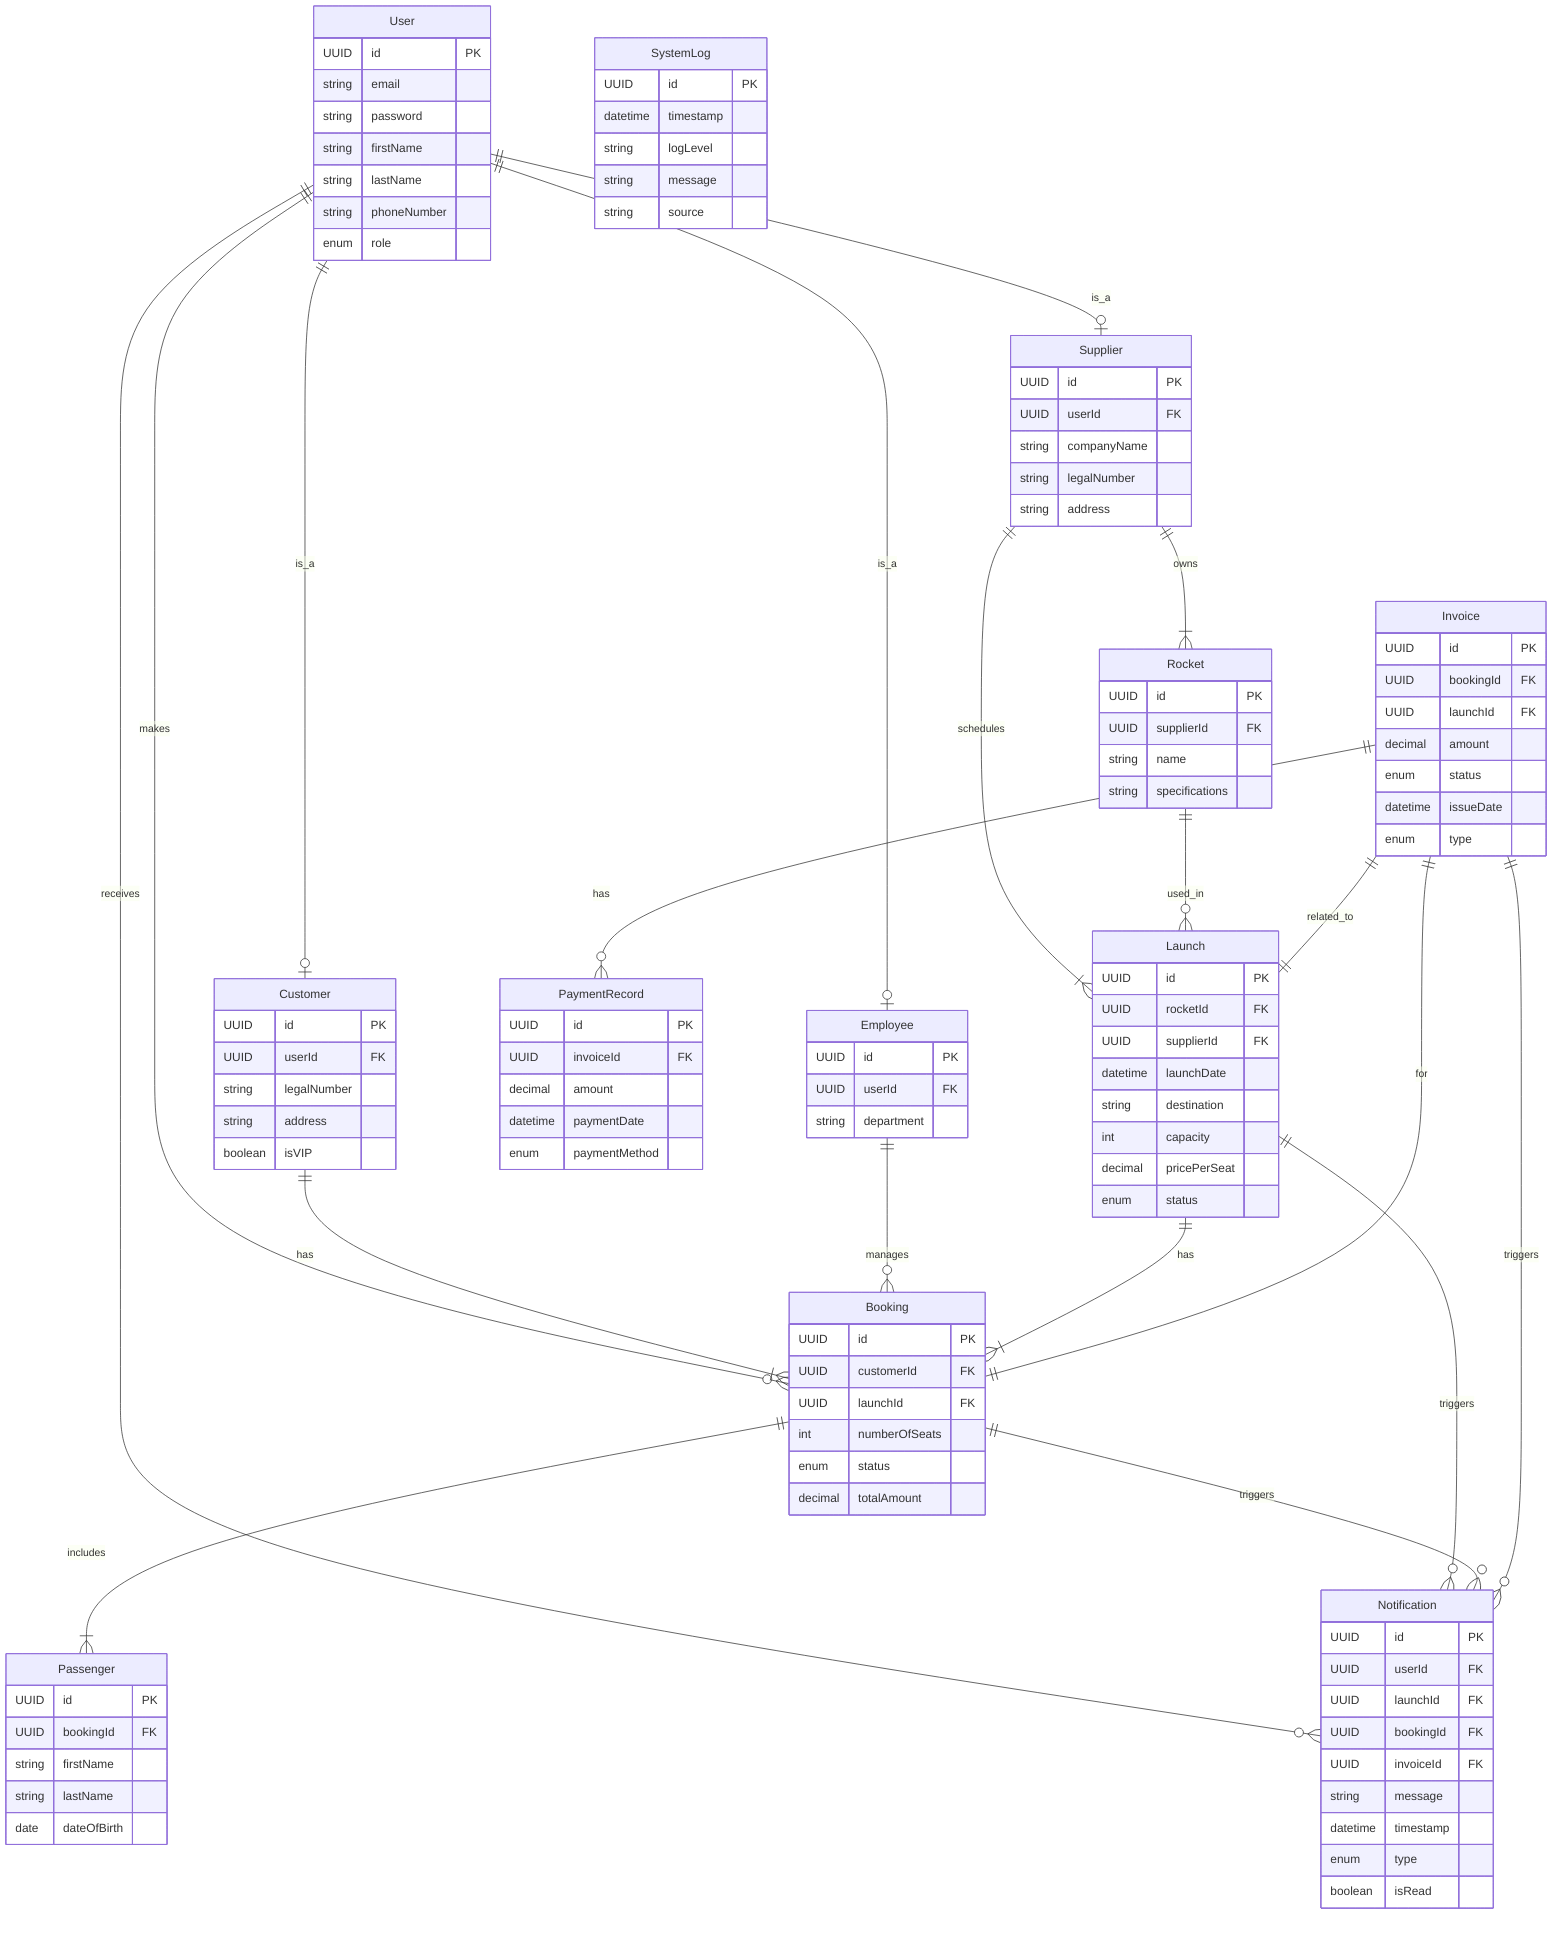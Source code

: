 erDiagram
    User ||--o| Customer : is_a
    User ||--o| Supplier : is_a
    User ||--o| Employee : is_a
    User ||--o{ Booking : makes
    User ||--o{ Notification : receives
    User {
        UUID id PK
        string email
        string password
        string firstName
        string lastName
        string phoneNumber
        enum role
    }
    Customer ||--|{ Booking : has
    Customer {
        UUID id PK
        UUID userId FK
        string legalNumber
        string address
        boolean isVIP
    }
    Supplier ||--|{ Rocket : owns
    Supplier ||--|{ Launch : schedules
    Supplier {
        UUID id PK
        UUID userId FK
        string companyName
        string legalNumber
        string address
    }
    Employee ||--o{ Booking : manages
    Employee {
        UUID id PK
        UUID userId FK
        string department
    }
    Rocket ||--o{ Launch : used_in
    Rocket {
        UUID id PK
        UUID supplierId FK
        string name
        string specifications
    }
    Launch ||--|{ Booking : has
    Launch ||--o{ Notification : triggers
    Launch {
        UUID id PK
        UUID rocketId FK
        UUID supplierId FK
        datetime launchDate
        string destination
        int capacity
        decimal pricePerSeat
        enum status
    }
    Booking ||--|{ Passenger : includes
    Booking ||--o{ Notification : triggers
    Booking {
        UUID id PK
        UUID customerId FK
        UUID launchId FK
        int numberOfSeats
        enum status
        decimal totalAmount
    }
    Passenger {
        UUID id PK
        UUID bookingId FK
        string firstName
        string lastName
        date dateOfBirth
    }
    Invoice ||--|| Booking : for
    Invoice ||--|| Launch : related_to
    Invoice ||--o{ PaymentRecord : has
    Invoice ||--o{ Notification : triggers
    Invoice {
        UUID id PK
        UUID bookingId FK
        UUID launchId FK
        decimal amount
        enum status
        datetime issueDate
        enum type
    }
    PaymentRecord {
        UUID id PK
        UUID invoiceId FK
        decimal amount
        datetime paymentDate
        enum paymentMethod
    }
    Notification {
        UUID id PK
        UUID userId FK
        UUID launchId FK
        UUID bookingId FK
        UUID invoiceId FK
        string message
        datetime timestamp
        enum type
        boolean isRead
    }
    SystemLog {
        UUID id PK
        datetime timestamp
        string logLevel
        string message
        string source
    }
